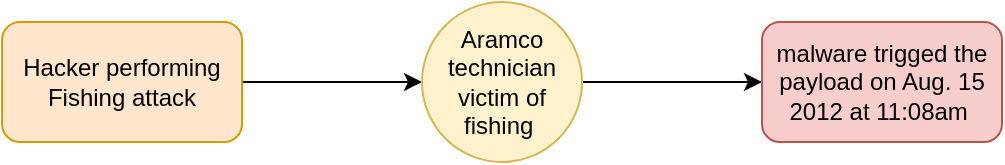 <mxfile version="17.4.6" type="device"><diagram id="x3H5RUJ7xkRhy6DAXRyH" name="Page-1"><mxGraphModel dx="782" dy="457" grid="1" gridSize="10" guides="1" tooltips="1" connect="1" arrows="1" fold="1" page="1" pageScale="1" pageWidth="827" pageHeight="1169" math="0" shadow="0"><root><mxCell id="0"/><mxCell id="1" parent="0"/><mxCell id="g6I7UamEDf8_yvN3IBJ3-4" style="edgeStyle=orthogonalEdgeStyle;rounded=0;orthogonalLoop=1;jettySize=auto;html=1;exitX=1;exitY=0.5;exitDx=0;exitDy=0;" edge="1" parent="1" source="g6I7UamEDf8_yvN3IBJ3-1" target="g6I7UamEDf8_yvN3IBJ3-2"><mxGeometry relative="1" as="geometry"/></mxCell><mxCell id="g6I7UamEDf8_yvN3IBJ3-1" value="Hacker performing Fishing attack" style="rounded=1;whiteSpace=wrap;html=1;fillColor=#ffe6cc;strokeColor=#d79b00;" vertex="1" parent="1"><mxGeometry x="60" y="140" width="120" height="60" as="geometry"/></mxCell><mxCell id="g6I7UamEDf8_yvN3IBJ3-5" style="edgeStyle=orthogonalEdgeStyle;rounded=0;orthogonalLoop=1;jettySize=auto;html=1;exitX=1;exitY=0.5;exitDx=0;exitDy=0;entryX=0;entryY=0.5;entryDx=0;entryDy=0;" edge="1" parent="1" source="g6I7UamEDf8_yvN3IBJ3-2" target="g6I7UamEDf8_yvN3IBJ3-3"><mxGeometry relative="1" as="geometry"/></mxCell><mxCell id="g6I7UamEDf8_yvN3IBJ3-2" value="Aramco technician&lt;br&gt;victim of fishing&amp;nbsp;" style="ellipse;whiteSpace=wrap;html=1;aspect=fixed;fillColor=#fff2cc;strokeColor=#d6b656;" vertex="1" parent="1"><mxGeometry x="270" y="130" width="80" height="80" as="geometry"/></mxCell><mxCell id="g6I7UamEDf8_yvN3IBJ3-3" value="malware trigged the payload on Aug. 15 2012 at 11:08am&amp;nbsp;" style="rounded=1;whiteSpace=wrap;html=1;fillColor=#f8cecc;strokeColor=#b85450;" vertex="1" parent="1"><mxGeometry x="440" y="140" width="120" height="60" as="geometry"/></mxCell></root></mxGraphModel></diagram></mxfile>